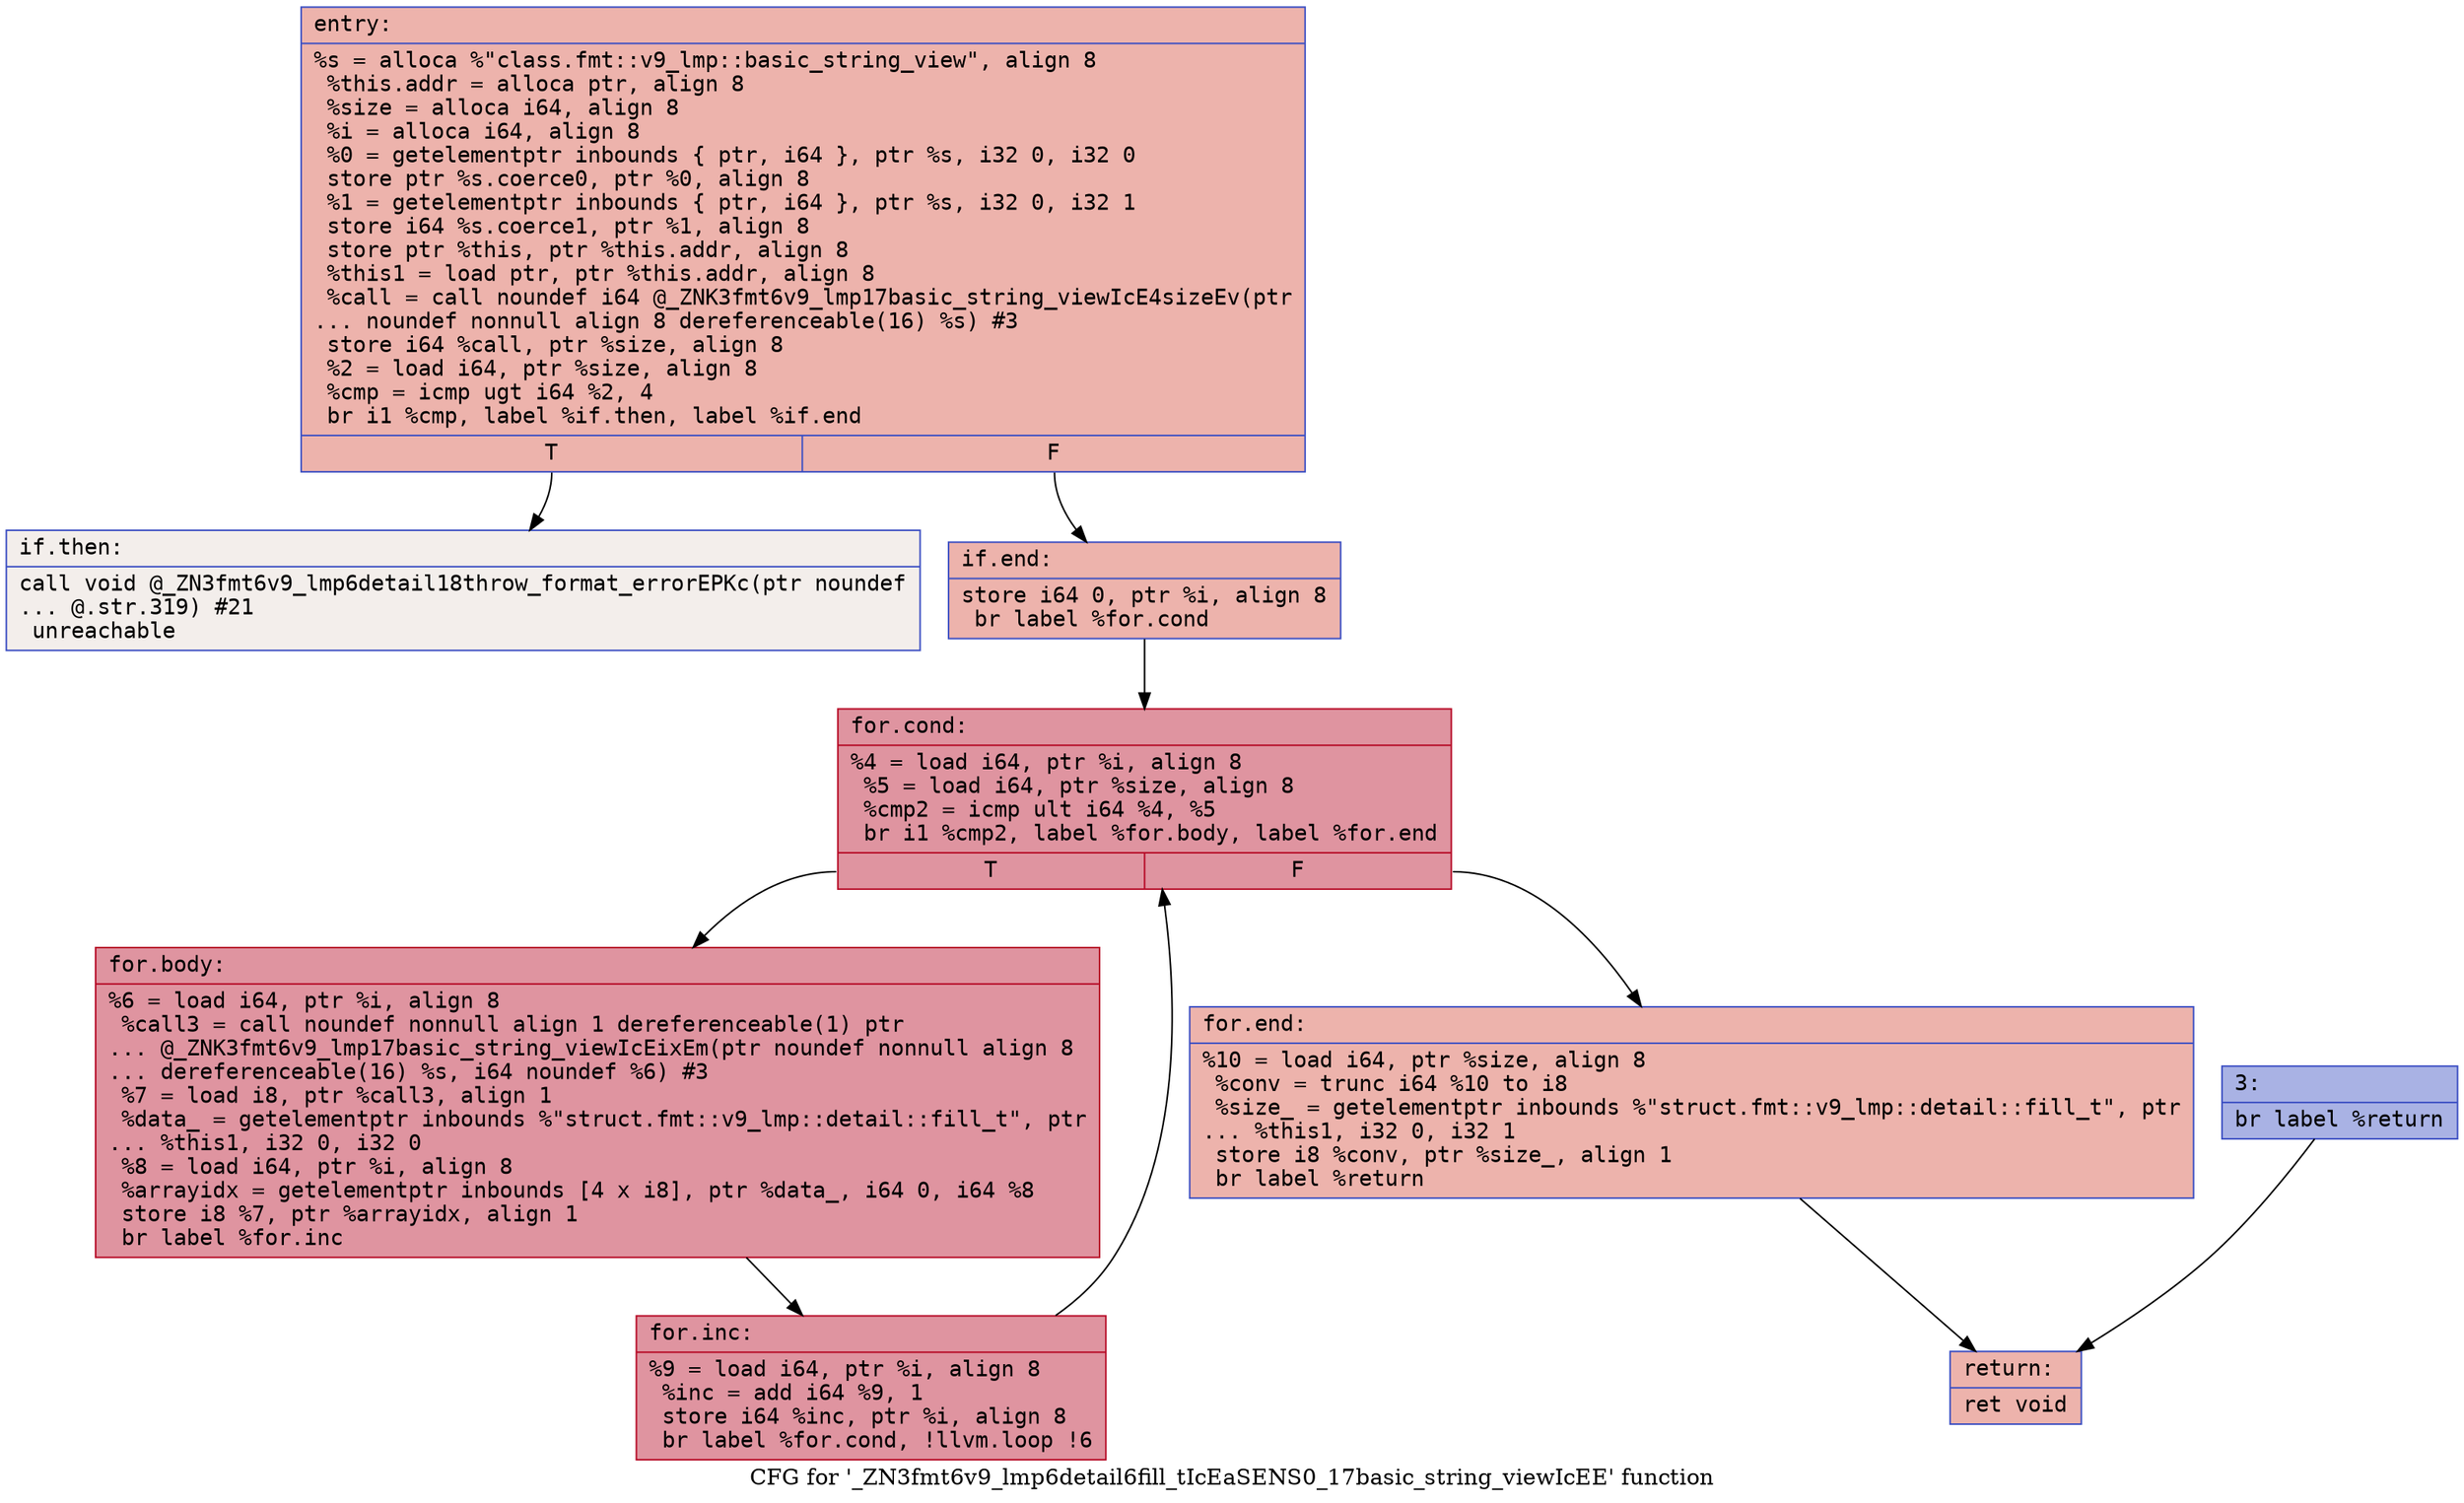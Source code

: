 digraph "CFG for '_ZN3fmt6v9_lmp6detail6fill_tIcEaSENS0_17basic_string_viewIcEE' function" {
	label="CFG for '_ZN3fmt6v9_lmp6detail6fill_tIcEaSENS0_17basic_string_viewIcEE' function";

	Node0x556bfeab7840 [shape=record,color="#3d50c3ff", style=filled, fillcolor="#d6524470" fontname="Courier",label="{entry:\l|  %s = alloca %\"class.fmt::v9_lmp::basic_string_view\", align 8\l  %this.addr = alloca ptr, align 8\l  %size = alloca i64, align 8\l  %i = alloca i64, align 8\l  %0 = getelementptr inbounds \{ ptr, i64 \}, ptr %s, i32 0, i32 0\l  store ptr %s.coerce0, ptr %0, align 8\l  %1 = getelementptr inbounds \{ ptr, i64 \}, ptr %s, i32 0, i32 1\l  store i64 %s.coerce1, ptr %1, align 8\l  store ptr %this, ptr %this.addr, align 8\l  %this1 = load ptr, ptr %this.addr, align 8\l  %call = call noundef i64 @_ZNK3fmt6v9_lmp17basic_string_viewIcE4sizeEv(ptr\l... noundef nonnull align 8 dereferenceable(16) %s) #3\l  store i64 %call, ptr %size, align 8\l  %2 = load i64, ptr %size, align 8\l  %cmp = icmp ugt i64 %2, 4\l  br i1 %cmp, label %if.then, label %if.end\l|{<s0>T|<s1>F}}"];
	Node0x556bfeab7840:s0 -> Node0x556bfeab8500[tooltip="entry -> if.then\nProbability 0.00%" ];
	Node0x556bfeab7840:s1 -> Node0x556bfeab8570[tooltip="entry -> if.end\nProbability 100.00%" ];
	Node0x556bfeab8500 [shape=record,color="#3d50c3ff", style=filled, fillcolor="#e5d8d170" fontname="Courier",label="{if.then:\l|  call void @_ZN3fmt6v9_lmp6detail18throw_format_errorEPKc(ptr noundef\l... @.str.319) #21\l  unreachable\l}"];
	Node0x556bfeab8900 [shape=record,color="#3d50c3ff", style=filled, fillcolor="#3d50c370" fontname="Courier",label="{3:\l|  br label %return\l}"];
	Node0x556bfeab8900 -> Node0x556bfeab8950[tooltip="3 -> return\nProbability 100.00%" ];
	Node0x556bfeab8570 [shape=record,color="#3d50c3ff", style=filled, fillcolor="#d6524470" fontname="Courier",label="{if.end:\l|  store i64 0, ptr %i, align 8\l  br label %for.cond\l}"];
	Node0x556bfeab8570 -> Node0x556bfeab8ab0[tooltip="if.end -> for.cond\nProbability 100.00%" ];
	Node0x556bfeab8ab0 [shape=record,color="#b70d28ff", style=filled, fillcolor="#b70d2870" fontname="Courier",label="{for.cond:\l|  %4 = load i64, ptr %i, align 8\l  %5 = load i64, ptr %size, align 8\l  %cmp2 = icmp ult i64 %4, %5\l  br i1 %cmp2, label %for.body, label %for.end\l|{<s0>T|<s1>F}}"];
	Node0x556bfeab8ab0:s0 -> Node0x556bfeab8d50[tooltip="for.cond -> for.body\nProbability 96.88%" ];
	Node0x556bfeab8ab0:s1 -> Node0x556bfeab8dd0[tooltip="for.cond -> for.end\nProbability 3.12%" ];
	Node0x556bfeab8d50 [shape=record,color="#b70d28ff", style=filled, fillcolor="#b70d2870" fontname="Courier",label="{for.body:\l|  %6 = load i64, ptr %i, align 8\l  %call3 = call noundef nonnull align 1 dereferenceable(1) ptr\l... @_ZNK3fmt6v9_lmp17basic_string_viewIcEixEm(ptr noundef nonnull align 8\l... dereferenceable(16) %s, i64 noundef %6) #3\l  %7 = load i8, ptr %call3, align 1\l  %data_ = getelementptr inbounds %\"struct.fmt::v9_lmp::detail::fill_t\", ptr\l... %this1, i32 0, i32 0\l  %8 = load i64, ptr %i, align 8\l  %arrayidx = getelementptr inbounds [4 x i8], ptr %data_, i64 0, i64 %8\l  store i8 %7, ptr %arrayidx, align 1\l  br label %for.inc\l}"];
	Node0x556bfeab8d50 -> Node0x556bfeab9400[tooltip="for.body -> for.inc\nProbability 100.00%" ];
	Node0x556bfeab9400 [shape=record,color="#b70d28ff", style=filled, fillcolor="#b70d2870" fontname="Courier",label="{for.inc:\l|  %9 = load i64, ptr %i, align 8\l  %inc = add i64 %9, 1\l  store i64 %inc, ptr %i, align 8\l  br label %for.cond, !llvm.loop !6\l}"];
	Node0x556bfeab9400 -> Node0x556bfeab8ab0[tooltip="for.inc -> for.cond\nProbability 100.00%" ];
	Node0x556bfeab8dd0 [shape=record,color="#3d50c3ff", style=filled, fillcolor="#d6524470" fontname="Courier",label="{for.end:\l|  %10 = load i64, ptr %size, align 8\l  %conv = trunc i64 %10 to i8\l  %size_ = getelementptr inbounds %\"struct.fmt::v9_lmp::detail::fill_t\", ptr\l... %this1, i32 0, i32 1\l  store i8 %conv, ptr %size_, align 1\l  br label %return\l}"];
	Node0x556bfeab8dd0 -> Node0x556bfeab8950[tooltip="for.end -> return\nProbability 100.00%" ];
	Node0x556bfeab8950 [shape=record,color="#3d50c3ff", style=filled, fillcolor="#d6524470" fontname="Courier",label="{return:\l|  ret void\l}"];
}
